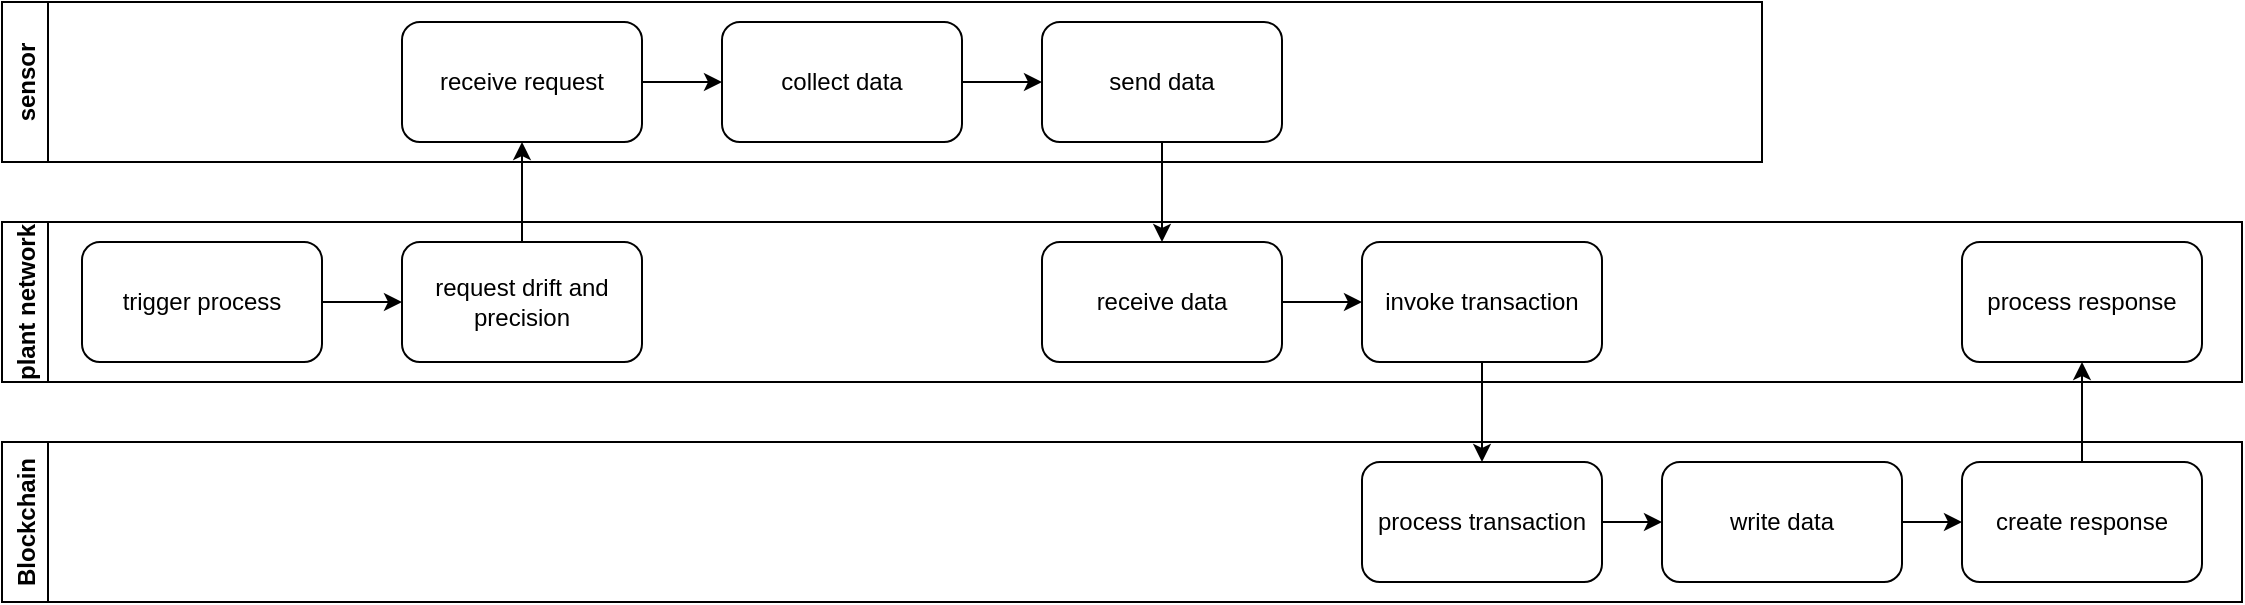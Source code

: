 <mxfile version="15.4.0" type="device"><diagram name="Page-1" id="74e2e168-ea6b-b213-b513-2b3c1d86103e"><mxGraphModel dx="1186" dy="599" grid="1" gridSize="10" guides="1" tooltips="1" connect="1" arrows="1" fold="1" page="1" pageScale="1" pageWidth="1100" pageHeight="850" background="none" math="0" shadow="0"><root><mxCell id="0"/><mxCell id="1" parent="0"/><mxCell id="xdFCtTEJxnU7Whq7wNd_-1" value="sensor" style="swimlane;horizontal=0;" parent="1" vertex="1"><mxGeometry x="40" y="170" width="880" height="80" as="geometry"/></mxCell><mxCell id="xdFCtTEJxnU7Whq7wNd_-21" style="edgeStyle=orthogonalEdgeStyle;rounded=0;orthogonalLoop=1;jettySize=auto;html=1;exitX=1;exitY=0.5;exitDx=0;exitDy=0;" parent="xdFCtTEJxnU7Whq7wNd_-1" source="xdFCtTEJxnU7Whq7wNd_-7" target="xdFCtTEJxnU7Whq7wNd_-8" edge="1"><mxGeometry relative="1" as="geometry"/></mxCell><mxCell id="xdFCtTEJxnU7Whq7wNd_-7" value="receive request" style="rounded=1;whiteSpace=wrap;html=1;" parent="xdFCtTEJxnU7Whq7wNd_-1" vertex="1"><mxGeometry x="200" y="10" width="120" height="60" as="geometry"/></mxCell><mxCell id="xdFCtTEJxnU7Whq7wNd_-20" style="edgeStyle=orthogonalEdgeStyle;rounded=0;orthogonalLoop=1;jettySize=auto;html=1;exitX=1;exitY=0.5;exitDx=0;exitDy=0;" parent="xdFCtTEJxnU7Whq7wNd_-1" source="xdFCtTEJxnU7Whq7wNd_-8" target="xdFCtTEJxnU7Whq7wNd_-9" edge="1"><mxGeometry relative="1" as="geometry"/></mxCell><mxCell id="xdFCtTEJxnU7Whq7wNd_-8" value="collect data" style="rounded=1;whiteSpace=wrap;html=1;" parent="xdFCtTEJxnU7Whq7wNd_-1" vertex="1"><mxGeometry x="360" y="10" width="120" height="60" as="geometry"/></mxCell><mxCell id="xdFCtTEJxnU7Whq7wNd_-9" value="send data" style="rounded=1;whiteSpace=wrap;html=1;" parent="xdFCtTEJxnU7Whq7wNd_-1" vertex="1"><mxGeometry x="520" y="10" width="120" height="60" as="geometry"/></mxCell><mxCell id="xdFCtTEJxnU7Whq7wNd_-2" value="plant network" style="swimlane;horizontal=0;" parent="1" vertex="1"><mxGeometry x="40" y="280" width="1120" height="80" as="geometry"/></mxCell><mxCell id="xdFCtTEJxnU7Whq7wNd_-6" style="edgeStyle=orthogonalEdgeStyle;rounded=0;orthogonalLoop=1;jettySize=auto;html=1;exitX=1;exitY=0.5;exitDx=0;exitDy=0;entryX=0;entryY=0.5;entryDx=0;entryDy=0;" parent="xdFCtTEJxnU7Whq7wNd_-2" source="xdFCtTEJxnU7Whq7wNd_-4" target="xdFCtTEJxnU7Whq7wNd_-5" edge="1"><mxGeometry relative="1" as="geometry"/></mxCell><mxCell id="xdFCtTEJxnU7Whq7wNd_-4" value="trigger process" style="rounded=1;whiteSpace=wrap;html=1;" parent="xdFCtTEJxnU7Whq7wNd_-2" vertex="1"><mxGeometry x="40" y="10" width="120" height="60" as="geometry"/></mxCell><mxCell id="xdFCtTEJxnU7Whq7wNd_-5" value="request drift and precision" style="rounded=1;whiteSpace=wrap;html=1;" parent="xdFCtTEJxnU7Whq7wNd_-2" vertex="1"><mxGeometry x="200" y="10" width="120" height="60" as="geometry"/></mxCell><mxCell id="xdFCtTEJxnU7Whq7wNd_-18" style="edgeStyle=orthogonalEdgeStyle;rounded=0;orthogonalLoop=1;jettySize=auto;html=1;exitX=1;exitY=0.5;exitDx=0;exitDy=0;" parent="xdFCtTEJxnU7Whq7wNd_-2" source="xdFCtTEJxnU7Whq7wNd_-10" target="xdFCtTEJxnU7Whq7wNd_-11" edge="1"><mxGeometry relative="1" as="geometry"/></mxCell><mxCell id="xdFCtTEJxnU7Whq7wNd_-10" value="receive data" style="rounded=1;whiteSpace=wrap;html=1;" parent="xdFCtTEJxnU7Whq7wNd_-2" vertex="1"><mxGeometry x="520" y="10" width="120" height="60" as="geometry"/></mxCell><mxCell id="xdFCtTEJxnU7Whq7wNd_-11" value="invoke transaction" style="rounded=1;whiteSpace=wrap;html=1;" parent="xdFCtTEJxnU7Whq7wNd_-2" vertex="1"><mxGeometry x="680" y="10" width="120" height="60" as="geometry"/></mxCell><mxCell id="xdFCtTEJxnU7Whq7wNd_-15" value="process response" style="rounded=1;whiteSpace=wrap;html=1;" parent="xdFCtTEJxnU7Whq7wNd_-2" vertex="1"><mxGeometry x="980" y="10" width="120" height="60" as="geometry"/></mxCell><mxCell id="xdFCtTEJxnU7Whq7wNd_-3" value="Blockchain" style="swimlane;horizontal=0;" parent="1" vertex="1"><mxGeometry x="40" y="390" width="1120" height="80" as="geometry"/></mxCell><mxCell id="wzen-mCazpBDUUQXNglY-2" style="edgeStyle=orthogonalEdgeStyle;rounded=0;orthogonalLoop=1;jettySize=auto;html=1;exitX=1;exitY=0.5;exitDx=0;exitDy=0;entryX=0;entryY=0.5;entryDx=0;entryDy=0;" edge="1" parent="xdFCtTEJxnU7Whq7wNd_-3" source="xdFCtTEJxnU7Whq7wNd_-12" target="wzen-mCazpBDUUQXNglY-1"><mxGeometry relative="1" as="geometry"/></mxCell><mxCell id="xdFCtTEJxnU7Whq7wNd_-12" value="process transaction" style="rounded=1;whiteSpace=wrap;html=1;" parent="xdFCtTEJxnU7Whq7wNd_-3" vertex="1"><mxGeometry x="680" y="10" width="120" height="60" as="geometry"/></mxCell><mxCell id="xdFCtTEJxnU7Whq7wNd_-13" value="create response" style="rounded=1;whiteSpace=wrap;html=1;" parent="xdFCtTEJxnU7Whq7wNd_-3" vertex="1"><mxGeometry x="980" y="10" width="120" height="60" as="geometry"/></mxCell><mxCell id="wzen-mCazpBDUUQXNglY-3" style="edgeStyle=orthogonalEdgeStyle;rounded=0;orthogonalLoop=1;jettySize=auto;html=1;exitX=1;exitY=0.5;exitDx=0;exitDy=0;entryX=0;entryY=0.5;entryDx=0;entryDy=0;" edge="1" parent="xdFCtTEJxnU7Whq7wNd_-3" source="wzen-mCazpBDUUQXNglY-1" target="xdFCtTEJxnU7Whq7wNd_-13"><mxGeometry relative="1" as="geometry"/></mxCell><mxCell id="wzen-mCazpBDUUQXNglY-1" value="write data" style="rounded=1;whiteSpace=wrap;html=1;" vertex="1" parent="xdFCtTEJxnU7Whq7wNd_-3"><mxGeometry x="830" y="10" width="120" height="60" as="geometry"/></mxCell><mxCell id="xdFCtTEJxnU7Whq7wNd_-16" style="edgeStyle=orthogonalEdgeStyle;rounded=0;orthogonalLoop=1;jettySize=auto;html=1;exitX=0.5;exitY=1;exitDx=0;exitDy=0;" parent="1" source="xdFCtTEJxnU7Whq7wNd_-11" target="xdFCtTEJxnU7Whq7wNd_-12" edge="1"><mxGeometry relative="1" as="geometry"/></mxCell><mxCell id="xdFCtTEJxnU7Whq7wNd_-17" style="edgeStyle=orthogonalEdgeStyle;rounded=0;orthogonalLoop=1;jettySize=auto;html=1;exitX=0.5;exitY=0;exitDx=0;exitDy=0;" parent="1" source="xdFCtTEJxnU7Whq7wNd_-13" target="xdFCtTEJxnU7Whq7wNd_-15" edge="1"><mxGeometry relative="1" as="geometry"/></mxCell><mxCell id="xdFCtTEJxnU7Whq7wNd_-19" style="edgeStyle=orthogonalEdgeStyle;rounded=0;orthogonalLoop=1;jettySize=auto;html=1;exitX=0.5;exitY=1;exitDx=0;exitDy=0;" parent="1" source="xdFCtTEJxnU7Whq7wNd_-9" target="xdFCtTEJxnU7Whq7wNd_-10" edge="1"><mxGeometry relative="1" as="geometry"/></mxCell><mxCell id="xdFCtTEJxnU7Whq7wNd_-22" style="edgeStyle=orthogonalEdgeStyle;rounded=0;orthogonalLoop=1;jettySize=auto;html=1;exitX=0.5;exitY=0;exitDx=0;exitDy=0;entryX=0.5;entryY=1;entryDx=0;entryDy=0;" parent="1" source="xdFCtTEJxnU7Whq7wNd_-5" target="xdFCtTEJxnU7Whq7wNd_-7" edge="1"><mxGeometry relative="1" as="geometry"/></mxCell></root></mxGraphModel></diagram></mxfile>